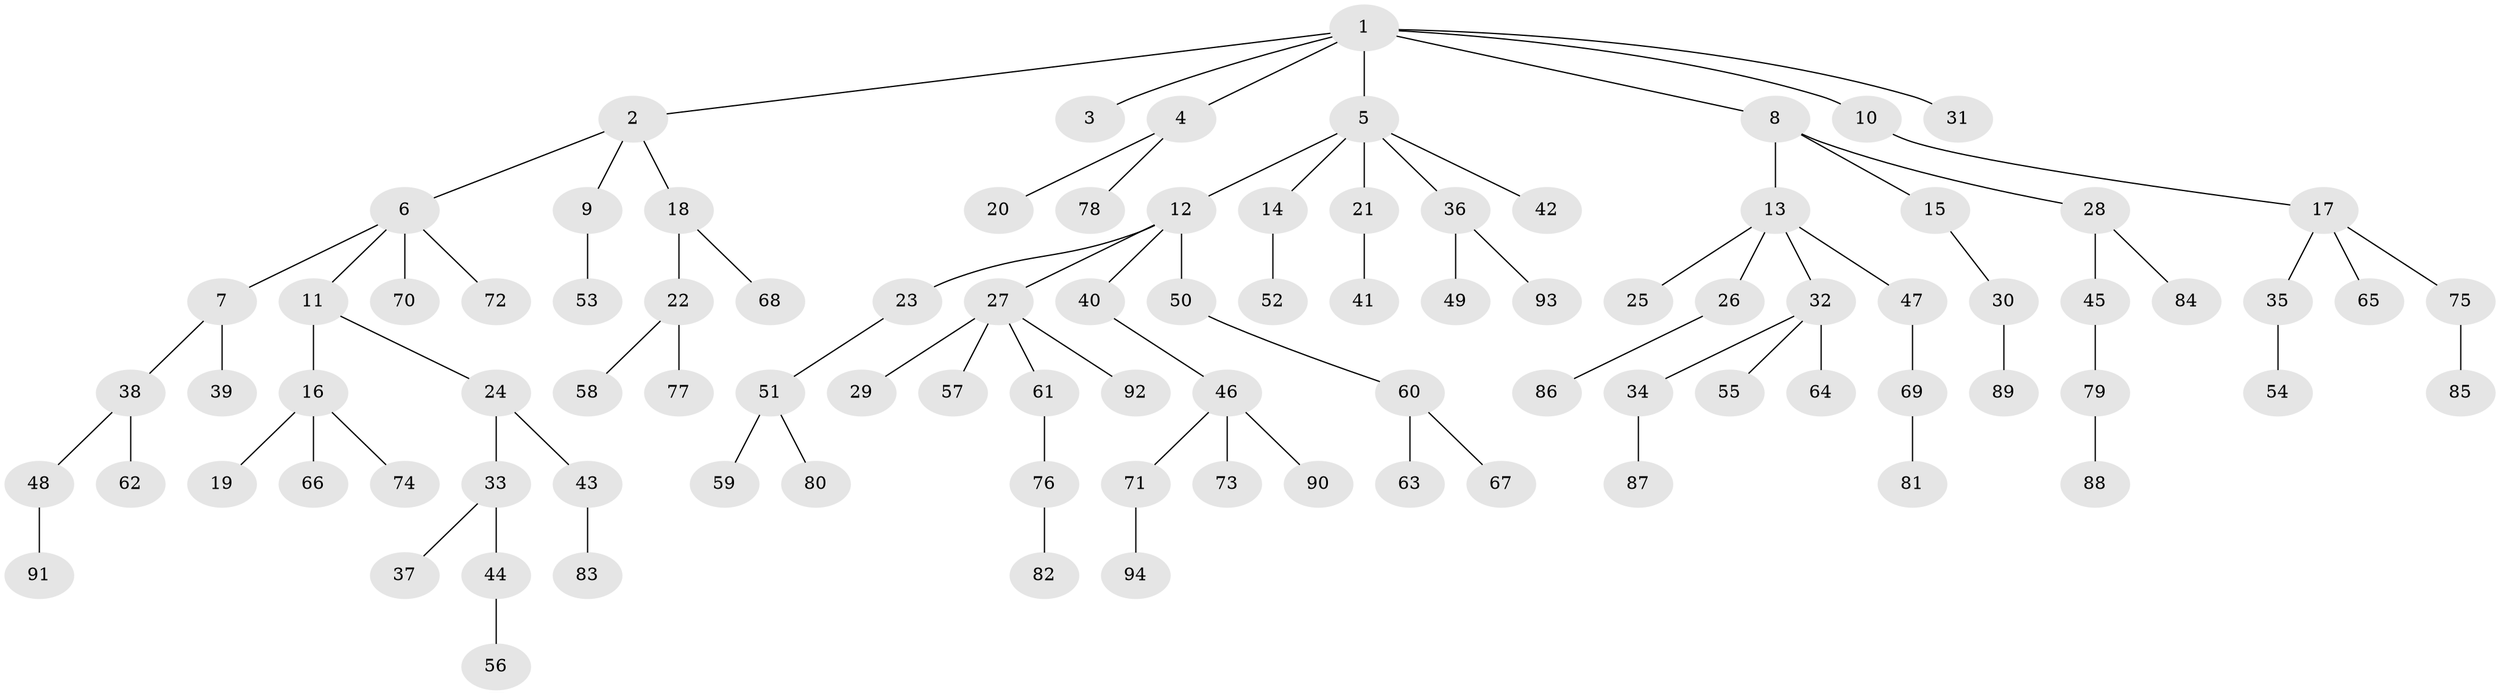 // Generated by graph-tools (version 1.1) at 2025/02/03/09/25 03:02:20]
// undirected, 94 vertices, 93 edges
graph export_dot {
graph [start="1"]
  node [color=gray90,style=filled];
  1;
  2;
  3;
  4;
  5;
  6;
  7;
  8;
  9;
  10;
  11;
  12;
  13;
  14;
  15;
  16;
  17;
  18;
  19;
  20;
  21;
  22;
  23;
  24;
  25;
  26;
  27;
  28;
  29;
  30;
  31;
  32;
  33;
  34;
  35;
  36;
  37;
  38;
  39;
  40;
  41;
  42;
  43;
  44;
  45;
  46;
  47;
  48;
  49;
  50;
  51;
  52;
  53;
  54;
  55;
  56;
  57;
  58;
  59;
  60;
  61;
  62;
  63;
  64;
  65;
  66;
  67;
  68;
  69;
  70;
  71;
  72;
  73;
  74;
  75;
  76;
  77;
  78;
  79;
  80;
  81;
  82;
  83;
  84;
  85;
  86;
  87;
  88;
  89;
  90;
  91;
  92;
  93;
  94;
  1 -- 2;
  1 -- 3;
  1 -- 4;
  1 -- 5;
  1 -- 8;
  1 -- 10;
  1 -- 31;
  2 -- 6;
  2 -- 9;
  2 -- 18;
  4 -- 20;
  4 -- 78;
  5 -- 12;
  5 -- 14;
  5 -- 21;
  5 -- 36;
  5 -- 42;
  6 -- 7;
  6 -- 11;
  6 -- 70;
  6 -- 72;
  7 -- 38;
  7 -- 39;
  8 -- 13;
  8 -- 15;
  8 -- 28;
  9 -- 53;
  10 -- 17;
  11 -- 16;
  11 -- 24;
  12 -- 23;
  12 -- 27;
  12 -- 40;
  12 -- 50;
  13 -- 25;
  13 -- 26;
  13 -- 32;
  13 -- 47;
  14 -- 52;
  15 -- 30;
  16 -- 19;
  16 -- 66;
  16 -- 74;
  17 -- 35;
  17 -- 65;
  17 -- 75;
  18 -- 22;
  18 -- 68;
  21 -- 41;
  22 -- 58;
  22 -- 77;
  23 -- 51;
  24 -- 33;
  24 -- 43;
  26 -- 86;
  27 -- 29;
  27 -- 57;
  27 -- 61;
  27 -- 92;
  28 -- 45;
  28 -- 84;
  30 -- 89;
  32 -- 34;
  32 -- 55;
  32 -- 64;
  33 -- 37;
  33 -- 44;
  34 -- 87;
  35 -- 54;
  36 -- 49;
  36 -- 93;
  38 -- 48;
  38 -- 62;
  40 -- 46;
  43 -- 83;
  44 -- 56;
  45 -- 79;
  46 -- 71;
  46 -- 73;
  46 -- 90;
  47 -- 69;
  48 -- 91;
  50 -- 60;
  51 -- 59;
  51 -- 80;
  60 -- 63;
  60 -- 67;
  61 -- 76;
  69 -- 81;
  71 -- 94;
  75 -- 85;
  76 -- 82;
  79 -- 88;
}
